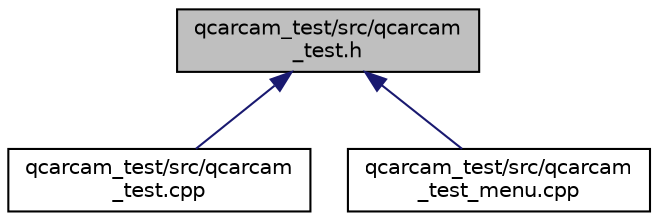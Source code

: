 digraph "qcarcam_test/src/qcarcam_test.h"
{
 // LATEX_PDF_SIZE
  edge [fontname="Helvetica",fontsize="10",labelfontname="Helvetica",labelfontsize="10"];
  node [fontname="Helvetica",fontsize="10",shape=record];
  Node1 [label="qcarcam_test/src/qcarcam\l_test.h",height=0.2,width=0.4,color="black", fillcolor="grey75", style="filled", fontcolor="black",tooltip=" "];
  Node1 -> Node2 [dir="back",color="midnightblue",fontsize="10",style="solid"];
  Node2 [label="qcarcam_test/src/qcarcam\l_test.cpp",height=0.2,width=0.4,color="black", fillcolor="white", style="filled",URL="$qcarcam__test_8cpp.html",tooltip=" "];
  Node1 -> Node3 [dir="back",color="midnightblue",fontsize="10",style="solid"];
  Node3 [label="qcarcam_test/src/qcarcam\l_test_menu.cpp",height=0.2,width=0.4,color="black", fillcolor="white", style="filled",URL="$qcarcam__test__menu_8cpp.html",tooltip=" "];
}
